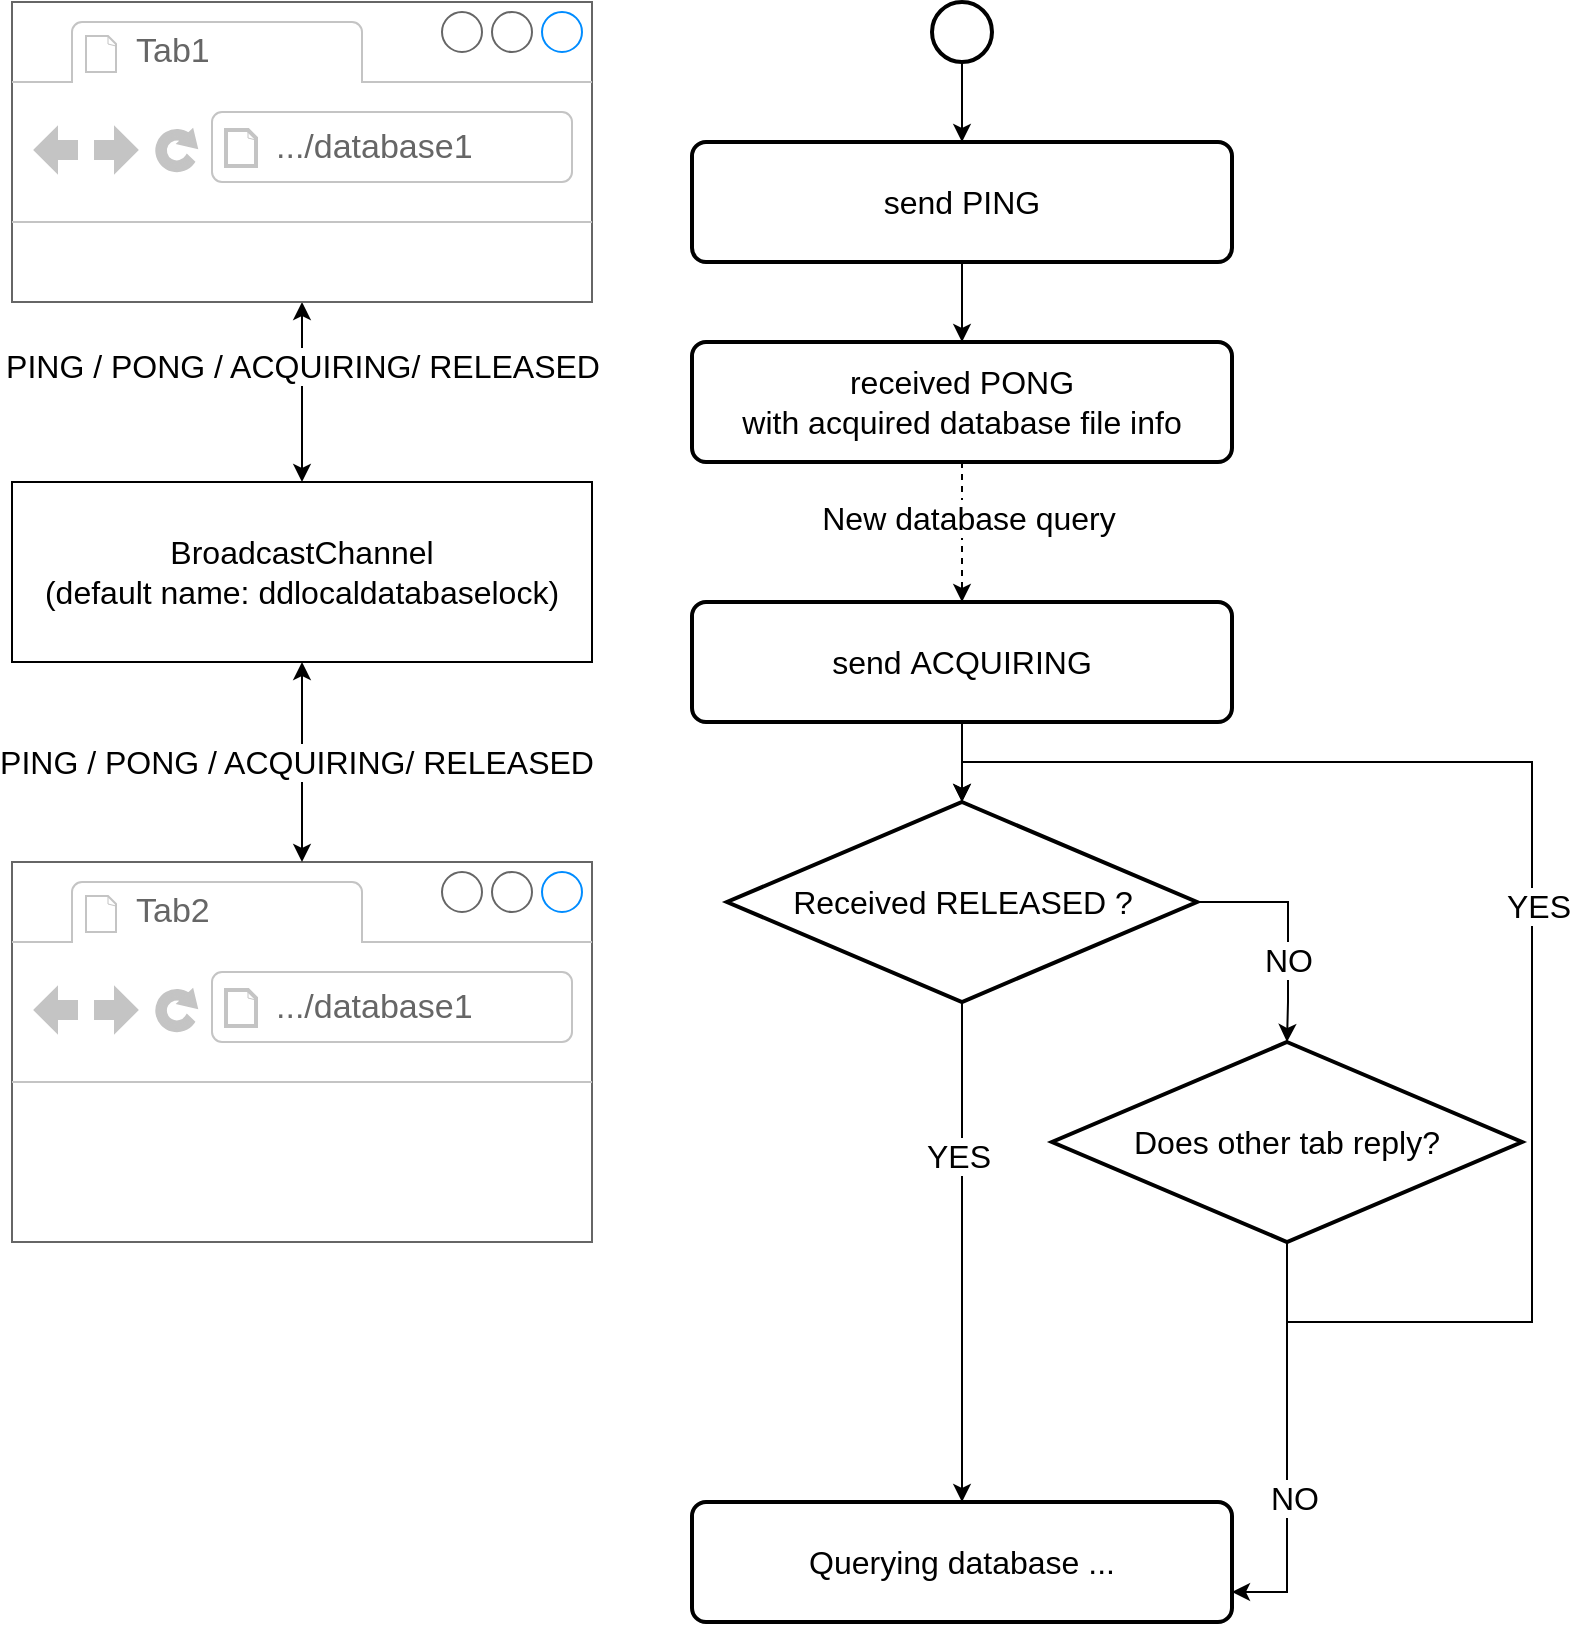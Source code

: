 <mxfile version="20.3.0" type="device"><diagram id="FoAkOjciM2qbPWciH239" name="Page-1"><mxGraphModel dx="1106" dy="718" grid="1" gridSize="10" guides="1" tooltips="1" connect="1" arrows="1" fold="1" page="1" pageScale="1" pageWidth="827" pageHeight="1169" math="0" shadow="0"><root><mxCell id="0"/><mxCell id="1" parent="0"/><mxCell id="SIBmnh44ntvxZUdwhNgF-1" value="" style="strokeWidth=1;shadow=0;dashed=0;align=center;html=1;shape=mxgraph.mockup.containers.browserWindow;rSize=0;strokeColor=#666666;strokeColor2=#008cff;strokeColor3=#c4c4c4;mainText=,;recursiveResize=0;" vertex="1" parent="1"><mxGeometry x="40" y="470" width="290" height="190" as="geometry"/></mxCell><mxCell id="SIBmnh44ntvxZUdwhNgF-2" value="Tab2" style="strokeWidth=1;shadow=0;dashed=0;align=center;html=1;shape=mxgraph.mockup.containers.anchor;fontSize=17;fontColor=#666666;align=left;" vertex="1" parent="SIBmnh44ntvxZUdwhNgF-1"><mxGeometry x="60" y="12" width="110" height="26" as="geometry"/></mxCell><mxCell id="SIBmnh44ntvxZUdwhNgF-3" value=".../database1" style="strokeWidth=1;shadow=0;dashed=0;align=center;html=1;shape=mxgraph.mockup.containers.anchor;rSize=0;fontSize=17;fontColor=#666666;align=left;" vertex="1" parent="SIBmnh44ntvxZUdwhNgF-1"><mxGeometry x="130" y="60" width="250" height="26" as="geometry"/></mxCell><mxCell id="SIBmnh44ntvxZUdwhNgF-15" style="edgeStyle=orthogonalEdgeStyle;rounded=0;orthogonalLoop=1;jettySize=auto;html=1;entryX=0.5;entryY=0;entryDx=0;entryDy=0;fontSize=16;startArrow=classic;startFill=1;" edge="1" parent="1" source="SIBmnh44ntvxZUdwhNgF-4" target="SIBmnh44ntvxZUdwhNgF-7"><mxGeometry relative="1" as="geometry"/></mxCell><mxCell id="SIBmnh44ntvxZUdwhNgF-17" value="PING / PONG / ACQUIRING/ RELEASED" style="edgeLabel;html=1;align=center;verticalAlign=middle;resizable=0;points=[];fontSize=16;" vertex="1" connectable="0" parent="SIBmnh44ntvxZUdwhNgF-15"><mxGeometry x="-0.289" relative="1" as="geometry"><mxPoint as="offset"/></mxGeometry></mxCell><mxCell id="SIBmnh44ntvxZUdwhNgF-4" value="" style="strokeWidth=1;shadow=0;dashed=0;align=center;html=1;shape=mxgraph.mockup.containers.browserWindow;rSize=0;strokeColor=#666666;strokeColor2=#008cff;strokeColor3=#c4c4c4;mainText=,;recursiveResize=0;" vertex="1" parent="1"><mxGeometry x="40" y="40" width="290" height="150" as="geometry"/></mxCell><mxCell id="SIBmnh44ntvxZUdwhNgF-5" value="Tab1" style="strokeWidth=1;shadow=0;dashed=0;align=center;html=1;shape=mxgraph.mockup.containers.anchor;fontSize=17;fontColor=#666666;align=left;" vertex="1" parent="SIBmnh44ntvxZUdwhNgF-4"><mxGeometry x="60" y="12" width="110" height="26" as="geometry"/></mxCell><mxCell id="SIBmnh44ntvxZUdwhNgF-6" value=".../database1" style="strokeWidth=1;shadow=0;dashed=0;align=center;html=1;shape=mxgraph.mockup.containers.anchor;rSize=0;fontSize=17;fontColor=#666666;align=left;" vertex="1" parent="SIBmnh44ntvxZUdwhNgF-4"><mxGeometry x="130" y="60" width="250" height="26" as="geometry"/></mxCell><mxCell id="SIBmnh44ntvxZUdwhNgF-16" style="edgeStyle=orthogonalEdgeStyle;rounded=0;orthogonalLoop=1;jettySize=auto;html=1;fontSize=16;startArrow=classic;startFill=1;" edge="1" parent="1" source="SIBmnh44ntvxZUdwhNgF-7" target="SIBmnh44ntvxZUdwhNgF-1"><mxGeometry relative="1" as="geometry"/></mxCell><mxCell id="SIBmnh44ntvxZUdwhNgF-18" value="PING / PONG / ACQUIRING/ RELEASED" style="edgeLabel;html=1;align=center;verticalAlign=middle;resizable=0;points=[];fontSize=16;" vertex="1" connectable="0" parent="SIBmnh44ntvxZUdwhNgF-16"><mxGeometry y="-3" relative="1" as="geometry"><mxPoint as="offset"/></mxGeometry></mxCell><mxCell id="SIBmnh44ntvxZUdwhNgF-7" value="BroadcastChannel&lt;br&gt;(default name: ddlocaldatabaselock)" style="rounded=0;whiteSpace=wrap;html=1;fontSize=16;" vertex="1" parent="1"><mxGeometry x="40" y="280" width="290" height="90" as="geometry"/></mxCell><mxCell id="SIBmnh44ntvxZUdwhNgF-21" style="edgeStyle=orthogonalEdgeStyle;rounded=0;orthogonalLoop=1;jettySize=auto;html=1;entryX=0.5;entryY=0;entryDx=0;entryDy=0;fontSize=16;startArrow=none;startFill=0;" edge="1" parent="1" source="SIBmnh44ntvxZUdwhNgF-19" target="SIBmnh44ntvxZUdwhNgF-20"><mxGeometry relative="1" as="geometry"/></mxCell><mxCell id="SIBmnh44ntvxZUdwhNgF-19" value="" style="strokeWidth=2;html=1;shape=mxgraph.flowchart.start_2;whiteSpace=wrap;fontSize=16;" vertex="1" parent="1"><mxGeometry x="500" y="40" width="30" height="30" as="geometry"/></mxCell><mxCell id="SIBmnh44ntvxZUdwhNgF-23" style="edgeStyle=orthogonalEdgeStyle;rounded=0;orthogonalLoop=1;jettySize=auto;html=1;fontSize=16;startArrow=none;startFill=0;" edge="1" parent="1" source="SIBmnh44ntvxZUdwhNgF-20" target="SIBmnh44ntvxZUdwhNgF-22"><mxGeometry relative="1" as="geometry"/></mxCell><mxCell id="SIBmnh44ntvxZUdwhNgF-20" value="send PING" style="rounded=1;whiteSpace=wrap;html=1;absoluteArcSize=1;arcSize=14;strokeWidth=2;fontSize=16;" vertex="1" parent="1"><mxGeometry x="380" y="110" width="270" height="60" as="geometry"/></mxCell><mxCell id="SIBmnh44ntvxZUdwhNgF-27" style="edgeStyle=orthogonalEdgeStyle;rounded=0;orthogonalLoop=1;jettySize=auto;html=1;fontSize=16;startArrow=none;startFill=0;dashed=1;" edge="1" parent="1" source="SIBmnh44ntvxZUdwhNgF-22" target="SIBmnh44ntvxZUdwhNgF-25"><mxGeometry relative="1" as="geometry"/></mxCell><mxCell id="SIBmnh44ntvxZUdwhNgF-28" value="New database query" style="edgeLabel;html=1;align=center;verticalAlign=middle;resizable=0;points=[];fontSize=16;" vertex="1" connectable="0" parent="SIBmnh44ntvxZUdwhNgF-27"><mxGeometry x="-0.2" y="3" relative="1" as="geometry"><mxPoint as="offset"/></mxGeometry></mxCell><mxCell id="SIBmnh44ntvxZUdwhNgF-22" value="received PONG&lt;br&gt;with acquired database file info" style="rounded=1;whiteSpace=wrap;html=1;absoluteArcSize=1;arcSize=14;strokeWidth=2;fontSize=16;" vertex="1" parent="1"><mxGeometry x="380" y="210" width="270" height="60" as="geometry"/></mxCell><mxCell id="SIBmnh44ntvxZUdwhNgF-30" style="edgeStyle=orthogonalEdgeStyle;rounded=0;orthogonalLoop=1;jettySize=auto;html=1;entryX=0.5;entryY=0;entryDx=0;entryDy=0;entryPerimeter=0;fontSize=16;startArrow=none;startFill=0;" edge="1" parent="1" source="SIBmnh44ntvxZUdwhNgF-25" target="SIBmnh44ntvxZUdwhNgF-29"><mxGeometry relative="1" as="geometry"/></mxCell><mxCell id="SIBmnh44ntvxZUdwhNgF-25" value="send&amp;nbsp;&lt;span style=&quot;background-color: rgb(255, 255, 255);&quot;&gt;ACQUIRING&lt;/span&gt;" style="rounded=1;whiteSpace=wrap;html=1;absoluteArcSize=1;arcSize=14;strokeWidth=2;fontSize=16;" vertex="1" parent="1"><mxGeometry x="380" y="340" width="270" height="60" as="geometry"/></mxCell><mxCell id="SIBmnh44ntvxZUdwhNgF-32" style="edgeStyle=orthogonalEdgeStyle;rounded=0;orthogonalLoop=1;jettySize=auto;html=1;fontSize=16;startArrow=none;startFill=0;" edge="1" parent="1" source="SIBmnh44ntvxZUdwhNgF-29" target="SIBmnh44ntvxZUdwhNgF-31"><mxGeometry relative="1" as="geometry"/></mxCell><mxCell id="SIBmnh44ntvxZUdwhNgF-33" value="YES" style="edgeLabel;html=1;align=center;verticalAlign=middle;resizable=0;points=[];fontSize=16;" vertex="1" connectable="0" parent="SIBmnh44ntvxZUdwhNgF-32"><mxGeometry x="-0.386" y="-2" relative="1" as="geometry"><mxPoint as="offset"/></mxGeometry></mxCell><mxCell id="SIBmnh44ntvxZUdwhNgF-36" style="edgeStyle=orthogonalEdgeStyle;rounded=0;orthogonalLoop=1;jettySize=auto;html=1;entryX=0.5;entryY=0;entryDx=0;entryDy=0;entryPerimeter=0;fontSize=16;startArrow=none;startFill=0;" edge="1" parent="1" source="SIBmnh44ntvxZUdwhNgF-29" target="SIBmnh44ntvxZUdwhNgF-35"><mxGeometry relative="1" as="geometry"><Array as="points"><mxPoint x="678" y="490"/><mxPoint x="678" y="540"/></Array></mxGeometry></mxCell><mxCell id="SIBmnh44ntvxZUdwhNgF-37" value="NO" style="edgeLabel;html=1;align=center;verticalAlign=middle;resizable=0;points=[];fontSize=16;" vertex="1" connectable="0" parent="SIBmnh44ntvxZUdwhNgF-36"><mxGeometry x="0.281" relative="1" as="geometry"><mxPoint as="offset"/></mxGeometry></mxCell><mxCell id="SIBmnh44ntvxZUdwhNgF-29" value="Received&amp;nbsp;&lt;span style=&quot;background-color: rgb(255, 255, 255);&quot;&gt;RELEASED ?&lt;/span&gt;" style="strokeWidth=2;html=1;shape=mxgraph.flowchart.decision;whiteSpace=wrap;fontSize=16;" vertex="1" parent="1"><mxGeometry x="397.5" y="440" width="235" height="100" as="geometry"/></mxCell><mxCell id="SIBmnh44ntvxZUdwhNgF-31" value="Querying database ..." style="rounded=1;whiteSpace=wrap;html=1;absoluteArcSize=1;arcSize=14;strokeWidth=2;fontSize=16;" vertex="1" parent="1"><mxGeometry x="380" y="790" width="270" height="60" as="geometry"/></mxCell><mxCell id="SIBmnh44ntvxZUdwhNgF-38" style="edgeStyle=orthogonalEdgeStyle;rounded=0;orthogonalLoop=1;jettySize=auto;html=1;entryX=0.5;entryY=0;entryDx=0;entryDy=0;entryPerimeter=0;fontSize=16;startArrow=none;startFill=0;" edge="1" parent="1" source="SIBmnh44ntvxZUdwhNgF-35" target="SIBmnh44ntvxZUdwhNgF-29"><mxGeometry relative="1" as="geometry"><Array as="points"><mxPoint x="678" y="700"/><mxPoint x="800" y="700"/><mxPoint x="800" y="420"/><mxPoint x="515" y="420"/></Array></mxGeometry></mxCell><mxCell id="SIBmnh44ntvxZUdwhNgF-39" value="YES" style="edgeLabel;html=1;align=center;verticalAlign=middle;resizable=0;points=[];fontSize=16;" vertex="1" connectable="0" parent="SIBmnh44ntvxZUdwhNgF-38"><mxGeometry x="-0.007" y="-3" relative="1" as="geometry"><mxPoint as="offset"/></mxGeometry></mxCell><mxCell id="SIBmnh44ntvxZUdwhNgF-40" style="edgeStyle=orthogonalEdgeStyle;rounded=0;orthogonalLoop=1;jettySize=auto;html=1;entryX=1;entryY=0.75;entryDx=0;entryDy=0;fontSize=16;startArrow=none;startFill=0;" edge="1" parent="1" source="SIBmnh44ntvxZUdwhNgF-35" target="SIBmnh44ntvxZUdwhNgF-31"><mxGeometry relative="1" as="geometry"/></mxCell><mxCell id="SIBmnh44ntvxZUdwhNgF-41" value="NO" style="edgeLabel;html=1;align=center;verticalAlign=middle;resizable=0;points=[];fontSize=16;" vertex="1" connectable="0" parent="SIBmnh44ntvxZUdwhNgF-40"><mxGeometry x="0.259" y="3" relative="1" as="geometry"><mxPoint as="offset"/></mxGeometry></mxCell><mxCell id="SIBmnh44ntvxZUdwhNgF-35" value="Does other tab reply?" style="strokeWidth=2;html=1;shape=mxgraph.flowchart.decision;whiteSpace=wrap;fontSize=16;" vertex="1" parent="1"><mxGeometry x="560" y="560" width="235" height="100" as="geometry"/></mxCell></root></mxGraphModel></diagram></mxfile>